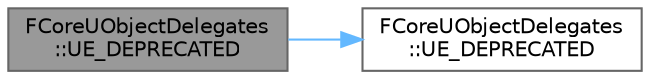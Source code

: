 digraph "FCoreUObjectDelegates::UE_DEPRECATED"
{
 // INTERACTIVE_SVG=YES
 // LATEX_PDF_SIZE
  bgcolor="transparent";
  edge [fontname=Helvetica,fontsize=10,labelfontname=Helvetica,labelfontsize=10];
  node [fontname=Helvetica,fontsize=10,shape=box,height=0.2,width=0.4];
  rankdir="LR";
  Node1 [id="Node000001",label="FCoreUObjectDelegates\l::UE_DEPRECATED",height=0.2,width=0.4,color="gray40", fillcolor="grey60", style="filled", fontcolor="black",tooltip="Called as last phase of reachability analysis."];
  Node1 -> Node2 [id="edge1_Node000001_Node000002",color="steelblue1",style="solid",tooltip=" "];
  Node2 [id="Node000002",label="FCoreUObjectDelegates\l::UE_DEPRECATED",height=0.2,width=0.4,color="grey40", fillcolor="white", style="filled",URL="$d1/df0/structFCoreUObjectDelegates.html#ae9bc115de5cb770dec410282e1ad5d6d",tooltip=" "];
}

